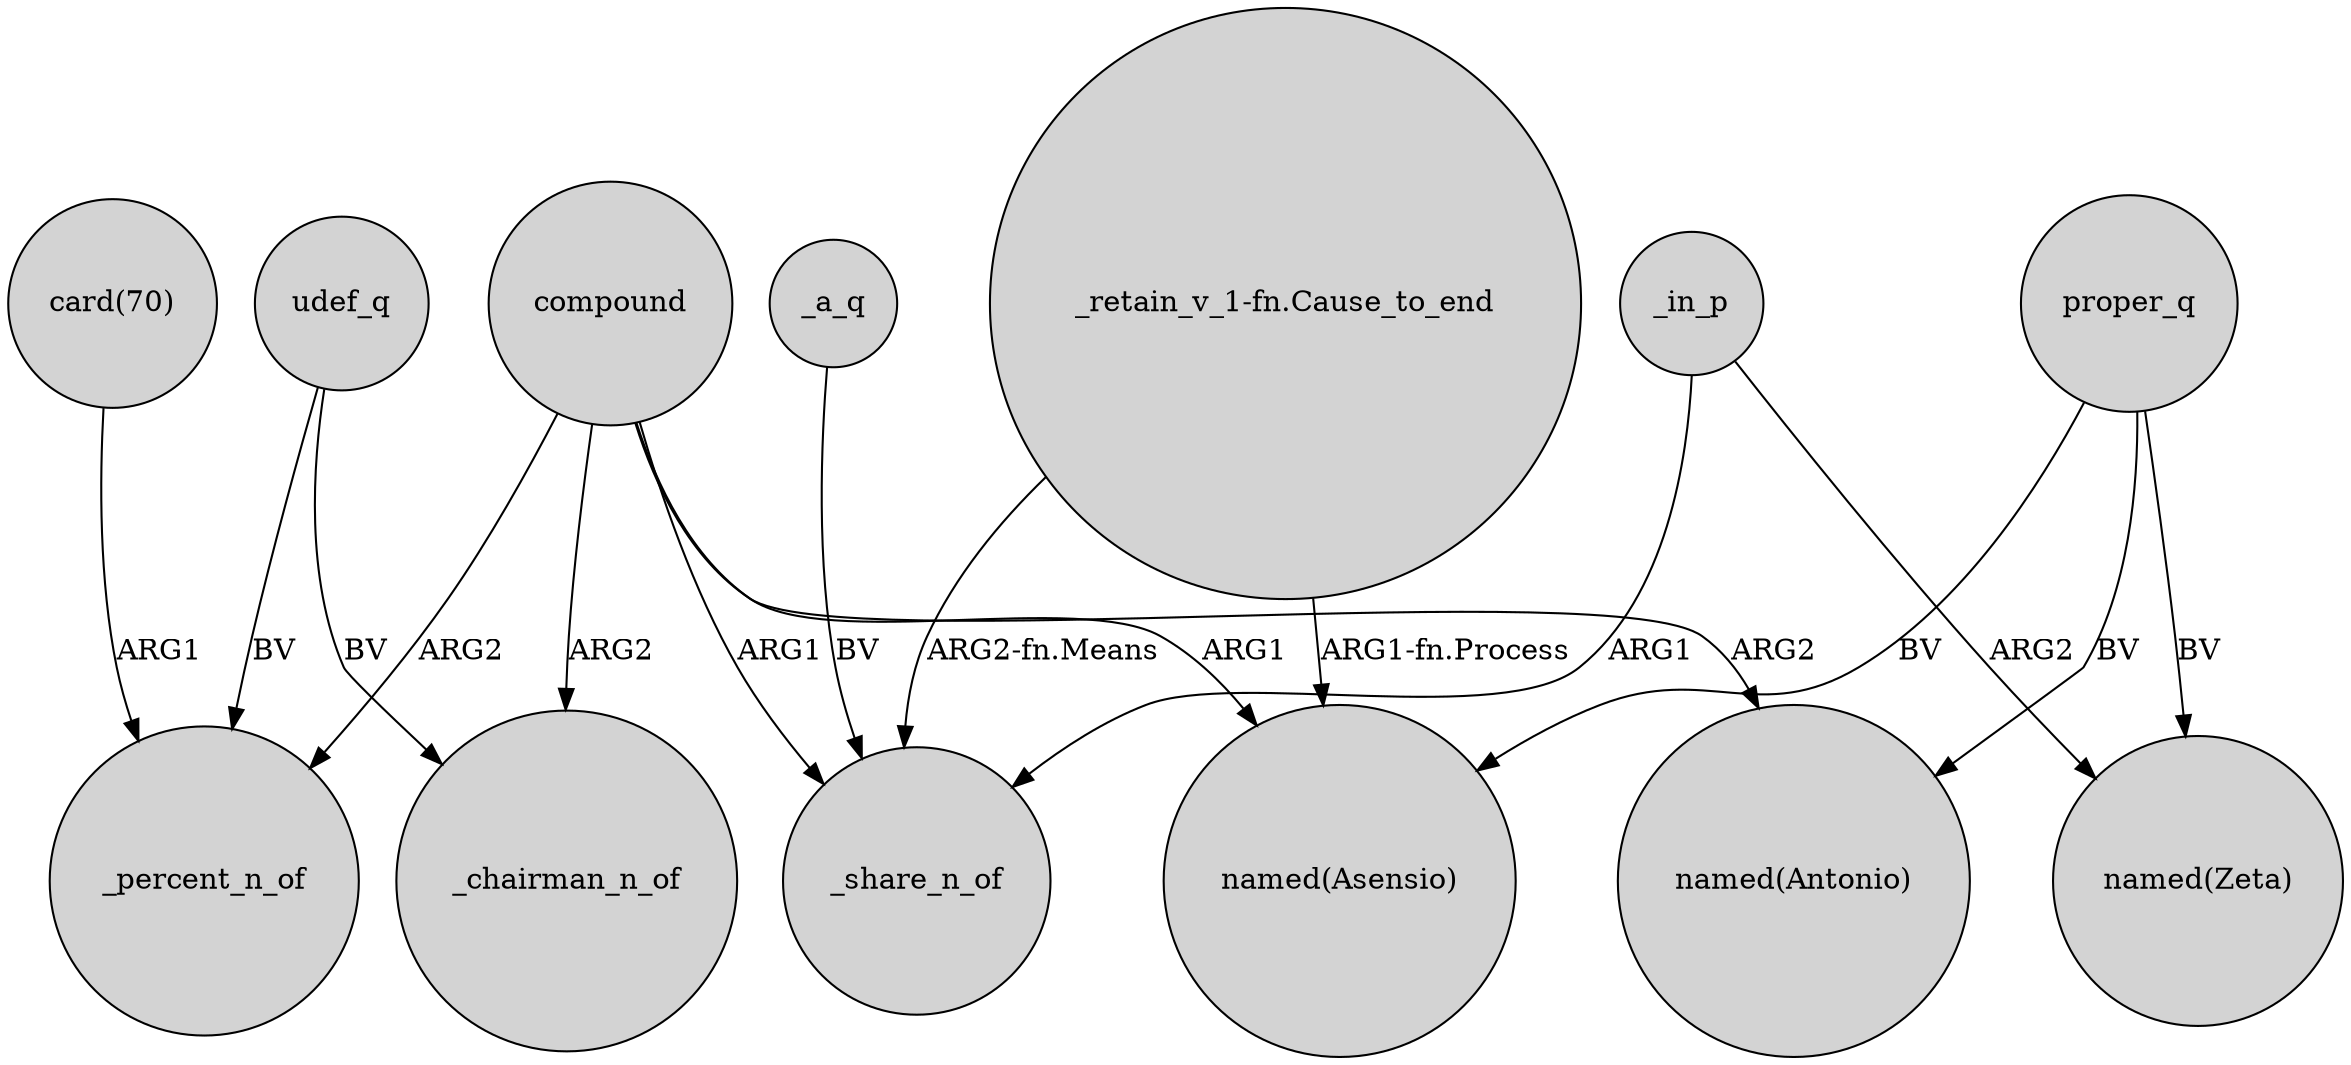 digraph {
	node [shape=circle style=filled]
	compound -> _chairman_n_of [label=ARG2]
	udef_q -> _percent_n_of [label=BV]
	"card(70)" -> _percent_n_of [label=ARG1]
	_a_q -> _share_n_of [label=BV]
	"_retain_v_1-fn.Cause_to_end" -> _share_n_of [label="ARG2-fn.Means"]
	proper_q -> "named(Antonio)" [label=BV]
	compound -> _percent_n_of [label=ARG2]
	_in_p -> "named(Zeta)" [label=ARG2]
	_in_p -> _share_n_of [label=ARG1]
	compound -> "named(Antonio)" [label=ARG2]
	proper_q -> "named(Asensio)" [label=BV]
	proper_q -> "named(Zeta)" [label=BV]
	udef_q -> _chairman_n_of [label=BV]
	compound -> _share_n_of [label=ARG1]
	"_retain_v_1-fn.Cause_to_end" -> "named(Asensio)" [label="ARG1-fn.Process"]
	compound -> "named(Asensio)" [label=ARG1]
}
